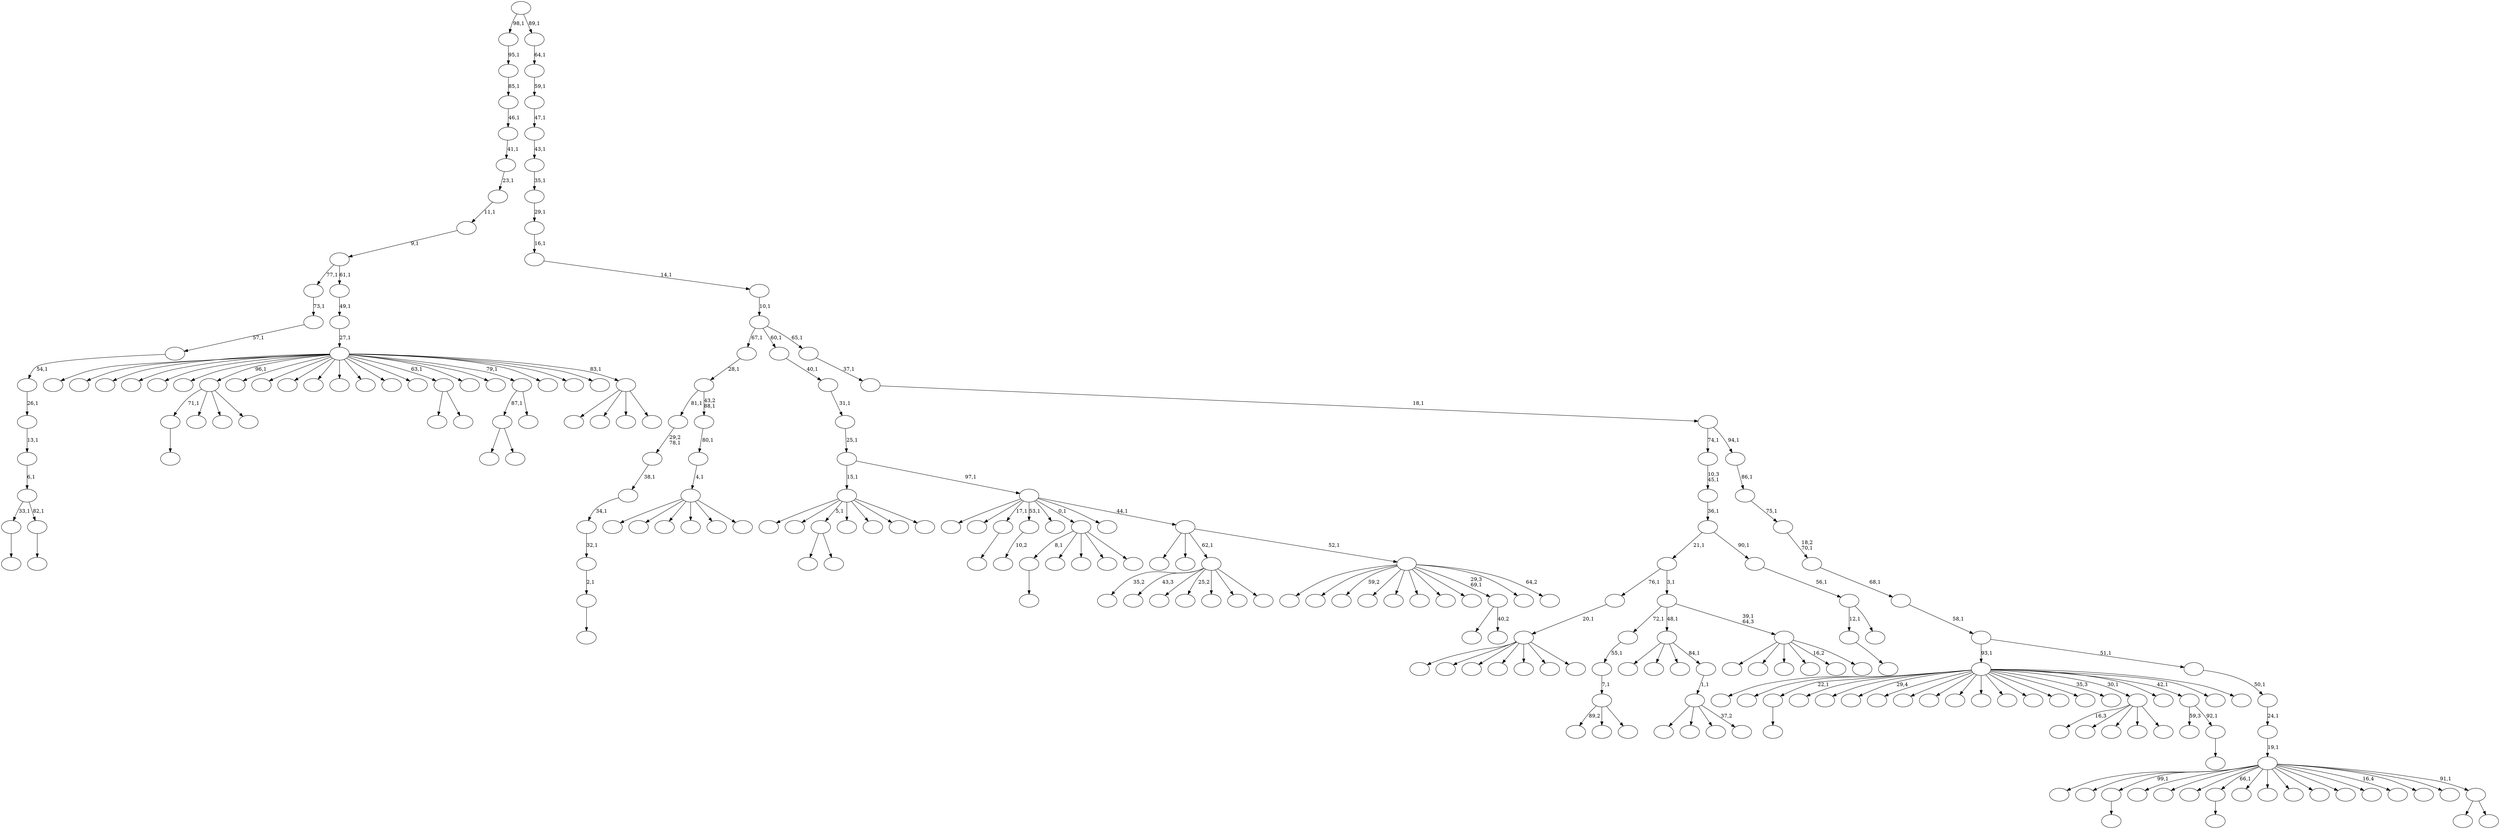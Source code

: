 digraph T {
	250 [label=""]
	249 [label=""]
	248 [label=""]
	247 [label=""]
	246 [label=""]
	245 [label=""]
	244 [label=""]
	243 [label=""]
	242 [label=""]
	241 [label=""]
	240 [label=""]
	239 [label=""]
	238 [label=""]
	237 [label=""]
	236 [label=""]
	235 [label=""]
	234 [label=""]
	233 [label=""]
	232 [label=""]
	231 [label=""]
	230 [label=""]
	229 [label=""]
	228 [label=""]
	227 [label=""]
	226 [label=""]
	225 [label=""]
	224 [label=""]
	223 [label=""]
	222 [label=""]
	221 [label=""]
	220 [label=""]
	219 [label=""]
	218 [label=""]
	217 [label=""]
	216 [label=""]
	215 [label=""]
	214 [label=""]
	213 [label=""]
	212 [label=""]
	211 [label=""]
	210 [label=""]
	209 [label=""]
	208 [label=""]
	207 [label=""]
	206 [label=""]
	205 [label=""]
	204 [label=""]
	203 [label=""]
	202 [label=""]
	201 [label=""]
	200 [label=""]
	199 [label=""]
	198 [label=""]
	197 [label=""]
	196 [label=""]
	195 [label=""]
	194 [label=""]
	193 [label=""]
	192 [label=""]
	191 [label=""]
	190 [label=""]
	189 [label=""]
	188 [label=""]
	187 [label=""]
	186 [label=""]
	185 [label=""]
	184 [label=""]
	183 [label=""]
	182 [label=""]
	181 [label=""]
	180 [label=""]
	179 [label=""]
	178 [label=""]
	177 [label=""]
	176 [label=""]
	175 [label=""]
	174 [label=""]
	173 [label=""]
	172 [label=""]
	171 [label=""]
	170 [label=""]
	169 [label=""]
	168 [label=""]
	167 [label=""]
	166 [label=""]
	165 [label=""]
	164 [label=""]
	163 [label=""]
	162 [label=""]
	161 [label=""]
	160 [label=""]
	159 [label=""]
	158 [label=""]
	157 [label=""]
	156 [label=""]
	155 [label=""]
	154 [label=""]
	153 [label=""]
	152 [label=""]
	151 [label=""]
	150 [label=""]
	149 [label=""]
	148 [label=""]
	147 [label=""]
	146 [label=""]
	145 [label=""]
	144 [label=""]
	143 [label=""]
	142 [label=""]
	141 [label=""]
	140 [label=""]
	139 [label=""]
	138 [label=""]
	137 [label=""]
	136 [label=""]
	135 [label=""]
	134 [label=""]
	133 [label=""]
	132 [label=""]
	131 [label=""]
	130 [label=""]
	129 [label=""]
	128 [label=""]
	127 [label=""]
	126 [label=""]
	125 [label=""]
	124 [label=""]
	123 [label=""]
	122 [label=""]
	121 [label=""]
	120 [label=""]
	119 [label=""]
	118 [label=""]
	117 [label=""]
	116 [label=""]
	115 [label=""]
	114 [label=""]
	113 [label=""]
	112 [label=""]
	111 [label=""]
	110 [label=""]
	109 [label=""]
	108 [label=""]
	107 [label=""]
	106 [label=""]
	105 [label=""]
	104 [label=""]
	103 [label=""]
	102 [label=""]
	101 [label=""]
	100 [label=""]
	99 [label=""]
	98 [label=""]
	97 [label=""]
	96 [label=""]
	95 [label=""]
	94 [label=""]
	93 [label=""]
	92 [label=""]
	91 [label=""]
	90 [label=""]
	89 [label=""]
	88 [label=""]
	87 [label=""]
	86 [label=""]
	85 [label=""]
	84 [label=""]
	83 [label=""]
	82 [label=""]
	81 [label=""]
	80 [label=""]
	79 [label=""]
	78 [label=""]
	77 [label=""]
	76 [label=""]
	75 [label=""]
	74 [label=""]
	73 [label=""]
	72 [label=""]
	71 [label=""]
	70 [label=""]
	69 [label=""]
	68 [label=""]
	67 [label=""]
	66 [label=""]
	65 [label=""]
	64 [label=""]
	63 [label=""]
	62 [label=""]
	61 [label=""]
	60 [label=""]
	59 [label=""]
	58 [label=""]
	57 [label=""]
	56 [label=""]
	55 [label=""]
	54 [label=""]
	53 [label=""]
	52 [label=""]
	51 [label=""]
	50 [label=""]
	49 [label=""]
	48 [label=""]
	47 [label=""]
	46 [label=""]
	45 [label=""]
	44 [label=""]
	43 [label=""]
	42 [label=""]
	41 [label=""]
	40 [label=""]
	39 [label=""]
	38 [label=""]
	37 [label=""]
	36 [label=""]
	35 [label=""]
	34 [label=""]
	33 [label=""]
	32 [label=""]
	31 [label=""]
	30 [label=""]
	29 [label=""]
	28 [label=""]
	27 [label=""]
	26 [label=""]
	25 [label=""]
	24 [label=""]
	23 [label=""]
	22 [label=""]
	21 [label=""]
	20 [label=""]
	19 [label=""]
	18 [label=""]
	17 [label=""]
	16 [label=""]
	15 [label=""]
	14 [label=""]
	13 [label=""]
	12 [label=""]
	11 [label=""]
	10 [label=""]
	9 [label=""]
	8 [label=""]
	7 [label=""]
	6 [label=""]
	5 [label=""]
	4 [label=""]
	3 [label=""]
	2 [label=""]
	1 [label=""]
	0 [label=""]
	243 -> 244 [label=""]
	237 -> 238 [label=""]
	233 -> 247 [label=""]
	233 -> 234 [label=""]
	224 -> 225 [label=""]
	221 -> 222 [label=""]
	219 -> 220 [label=""]
	213 -> 214 [label=""]
	202 -> 203 [label=""]
	199 -> 212 [label="89,2"]
	199 -> 201 [label=""]
	199 -> 200 [label=""]
	198 -> 199 [label="7,1"]
	197 -> 198 [label="55,1"]
	194 -> 195 [label="10,2"]
	187 -> 188 [label=""]
	186 -> 187 [label="2,1"]
	185 -> 186 [label="32,1"]
	184 -> 185 [label="34,1"]
	183 -> 184 [label="38,1"]
	182 -> 183 [label="29,2\n78,1"]
	174 -> 175 [label=""]
	172 -> 173 [label=""]
	171 -> 213 [label="33,1"]
	171 -> 172 [label="82,1"]
	170 -> 171 [label="6,1"]
	169 -> 170 [label="13,1"]
	168 -> 169 [label="26,1"]
	167 -> 168 [label="54,1"]
	166 -> 167 [label="57,1"]
	165 -> 166 [label="73,1"]
	161 -> 202 [label="71,1"]
	161 -> 191 [label=""]
	161 -> 179 [label=""]
	161 -> 162 [label=""]
	156 -> 243 [label="8,1"]
	156 -> 190 [label=""]
	156 -> 176 [label=""]
	156 -> 160 [label=""]
	156 -> 157 [label=""]
	117 -> 226 [label=""]
	117 -> 215 [label=""]
	117 -> 148 [label=""]
	117 -> 133 [label=""]
	117 -> 121 [label=""]
	117 -> 118 [label=""]
	116 -> 117 [label="4,1"]
	115 -> 116 [label="80,1"]
	114 -> 182 [label="81,1"]
	114 -> 115 [label="43,2\n88,1"]
	113 -> 114 [label="28,1"]
	108 -> 209 [label=""]
	108 -> 109 [label=""]
	105 -> 131 [label=""]
	105 -> 106 [label=""]
	92 -> 108 [label="87,1"]
	92 -> 93 [label=""]
	87 -> 230 [label="16,3"]
	87 -> 210 [label=""]
	87 -> 178 [label=""]
	87 -> 164 [label=""]
	87 -> 88 [label=""]
	85 -> 207 [label=""]
	85 -> 205 [label=""]
	85 -> 136 [label=""]
	85 -> 134 [label=""]
	85 -> 123 [label=""]
	85 -> 91 [label=""]
	85 -> 86 [label=""]
	84 -> 85 [label="20,1"]
	77 -> 78 [label=""]
	76 -> 242 [label="59,3"]
	76 -> 77 [label="92,1"]
	72 -> 250 [label=""]
	72 -> 228 [label=""]
	72 -> 219 [label="22,1"]
	72 -> 218 [label=""]
	72 -> 216 [label=""]
	72 -> 154 [label="29,4"]
	72 -> 149 [label=""]
	72 -> 138 [label=""]
	72 -> 130 [label=""]
	72 -> 129 [label=""]
	72 -> 128 [label=""]
	72 -> 119 [label=""]
	72 -> 110 [label=""]
	72 -> 107 [label=""]
	72 -> 103 [label=""]
	72 -> 98 [label="35,3"]
	72 -> 87 [label="30,1"]
	72 -> 83 [label=""]
	72 -> 76 [label="42,1"]
	72 -> 74 [label=""]
	72 -> 73 [label=""]
	67 -> 177 [label=""]
	67 -> 100 [label=""]
	67 -> 99 [label=""]
	67 -> 68 [label="37,2"]
	66 -> 67 [label="1,1"]
	65 -> 248 [label=""]
	65 -> 152 [label=""]
	65 -> 79 [label=""]
	65 -> 66 [label="84,1"]
	63 -> 227 [label=""]
	63 -> 211 [label=""]
	63 -> 153 [label=""]
	63 -> 132 [label=""]
	63 -> 69 [label="16,2"]
	63 -> 64 [label=""]
	62 -> 197 [label="72,1"]
	62 -> 65 [label="48,1"]
	62 -> 63 [label="39,1\n64,3"]
	61 -> 84 [label="76,1"]
	61 -> 62 [label="3,1"]
	59 -> 224 [label="12,1"]
	59 -> 60 [label=""]
	58 -> 59 [label="56,1"]
	57 -> 61 [label="21,1"]
	57 -> 58 [label="90,1"]
	56 -> 57 [label="36,1"]
	55 -> 56 [label="10,3\n45,1"]
	52 -> 241 [label="35,2"]
	52 -> 217 [label="43,3"]
	52 -> 180 [label=""]
	52 -> 141 [label="25,2"]
	52 -> 101 [label=""]
	52 -> 96 [label=""]
	52 -> 53 [label=""]
	50 -> 90 [label=""]
	50 -> 51 [label="40,2"]
	48 -> 249 [label=""]
	48 -> 239 [label=""]
	48 -> 233 [label="5,1"]
	48 -> 122 [label=""]
	48 -> 95 [label=""]
	48 -> 89 [label=""]
	48 -> 49 [label=""]
	45 -> 127 [label=""]
	45 -> 126 [label=""]
	45 -> 104 [label=""]
	45 -> 46 [label=""]
	44 -> 245 [label=""]
	44 -> 232 [label=""]
	44 -> 223 [label=""]
	44 -> 206 [label=""]
	44 -> 204 [label=""]
	44 -> 196 [label=""]
	44 -> 161 [label="96,1"]
	44 -> 158 [label=""]
	44 -> 155 [label=""]
	44 -> 150 [label=""]
	44 -> 145 [label=""]
	44 -> 140 [label=""]
	44 -> 135 [label=""]
	44 -> 124 [label=""]
	44 -> 111 [label=""]
	44 -> 105 [label="63,1"]
	44 -> 102 [label=""]
	44 -> 94 [label=""]
	44 -> 92 [label="79,1"]
	44 -> 80 [label=""]
	44 -> 75 [label=""]
	44 -> 71 [label=""]
	44 -> 45 [label="83,1"]
	43 -> 44 [label="27,1"]
	42 -> 43 [label="49,1"]
	41 -> 165 [label="77,1"]
	41 -> 42 [label="61,1"]
	40 -> 41 [label="9,1"]
	39 -> 40 [label="11,1"]
	38 -> 39 [label="23,1"]
	37 -> 38 [label="41,1"]
	36 -> 37 [label="46,1"]
	35 -> 36 [label="85,1"]
	34 -> 35 [label="95,1"]
	32 -> 208 [label=""]
	32 -> 193 [label=""]
	32 -> 163 [label="59,2"]
	32 -> 151 [label=""]
	32 -> 143 [label=""]
	32 -> 125 [label=""]
	32 -> 112 [label=""]
	32 -> 81 [label=""]
	32 -> 50 [label="29,3\n69,1"]
	32 -> 47 [label=""]
	32 -> 33 [label="64,2"]
	31 -> 231 [label=""]
	31 -> 159 [label=""]
	31 -> 52 [label="62,1"]
	31 -> 32 [label="52,1"]
	30 -> 235 [label=""]
	30 -> 229 [label=""]
	30 -> 221 [label="17,1"]
	30 -> 194 [label="53,1"]
	30 -> 181 [label=""]
	30 -> 156 [label="0,1"]
	30 -> 70 [label=""]
	30 -> 31 [label="44,1"]
	29 -> 48 [label="15,1"]
	29 -> 30 [label="97,1"]
	28 -> 29 [label="25,1"]
	27 -> 28 [label="31,1"]
	26 -> 27 [label="40,1"]
	24 -> 142 [label=""]
	24 -> 25 [label=""]
	23 -> 246 [label=""]
	23 -> 240 [label=""]
	23 -> 237 [label="99,1"]
	23 -> 236 [label=""]
	23 -> 192 [label=""]
	23 -> 189 [label=""]
	23 -> 174 [label="66,1"]
	23 -> 147 [label=""]
	23 -> 146 [label=""]
	23 -> 144 [label=""]
	23 -> 139 [label=""]
	23 -> 137 [label=""]
	23 -> 120 [label=""]
	23 -> 97 [label="16,4"]
	23 -> 82 [label=""]
	23 -> 54 [label=""]
	23 -> 24 [label="91,1"]
	22 -> 23 [label="19,1"]
	21 -> 22 [label="24,1"]
	20 -> 21 [label="50,1"]
	19 -> 72 [label="93,1"]
	19 -> 20 [label="51,1"]
	18 -> 19 [label="58,1"]
	17 -> 18 [label="68,1"]
	16 -> 17 [label="18,2\n70,1"]
	15 -> 16 [label="75,1"]
	14 -> 15 [label="86,1"]
	13 -> 55 [label="74,1"]
	13 -> 14 [label="94,1"]
	12 -> 13 [label="18,1"]
	11 -> 12 [label="37,1"]
	10 -> 113 [label="67,1"]
	10 -> 26 [label="60,1"]
	10 -> 11 [label="65,1"]
	9 -> 10 [label="10,1"]
	8 -> 9 [label="14,1"]
	7 -> 8 [label="16,1"]
	6 -> 7 [label="29,1"]
	5 -> 6 [label="35,1"]
	4 -> 5 [label="43,1"]
	3 -> 4 [label="47,1"]
	2 -> 3 [label="59,1"]
	1 -> 2 [label="64,1"]
	0 -> 34 [label="98,1"]
	0 -> 1 [label="89,1"]
}
